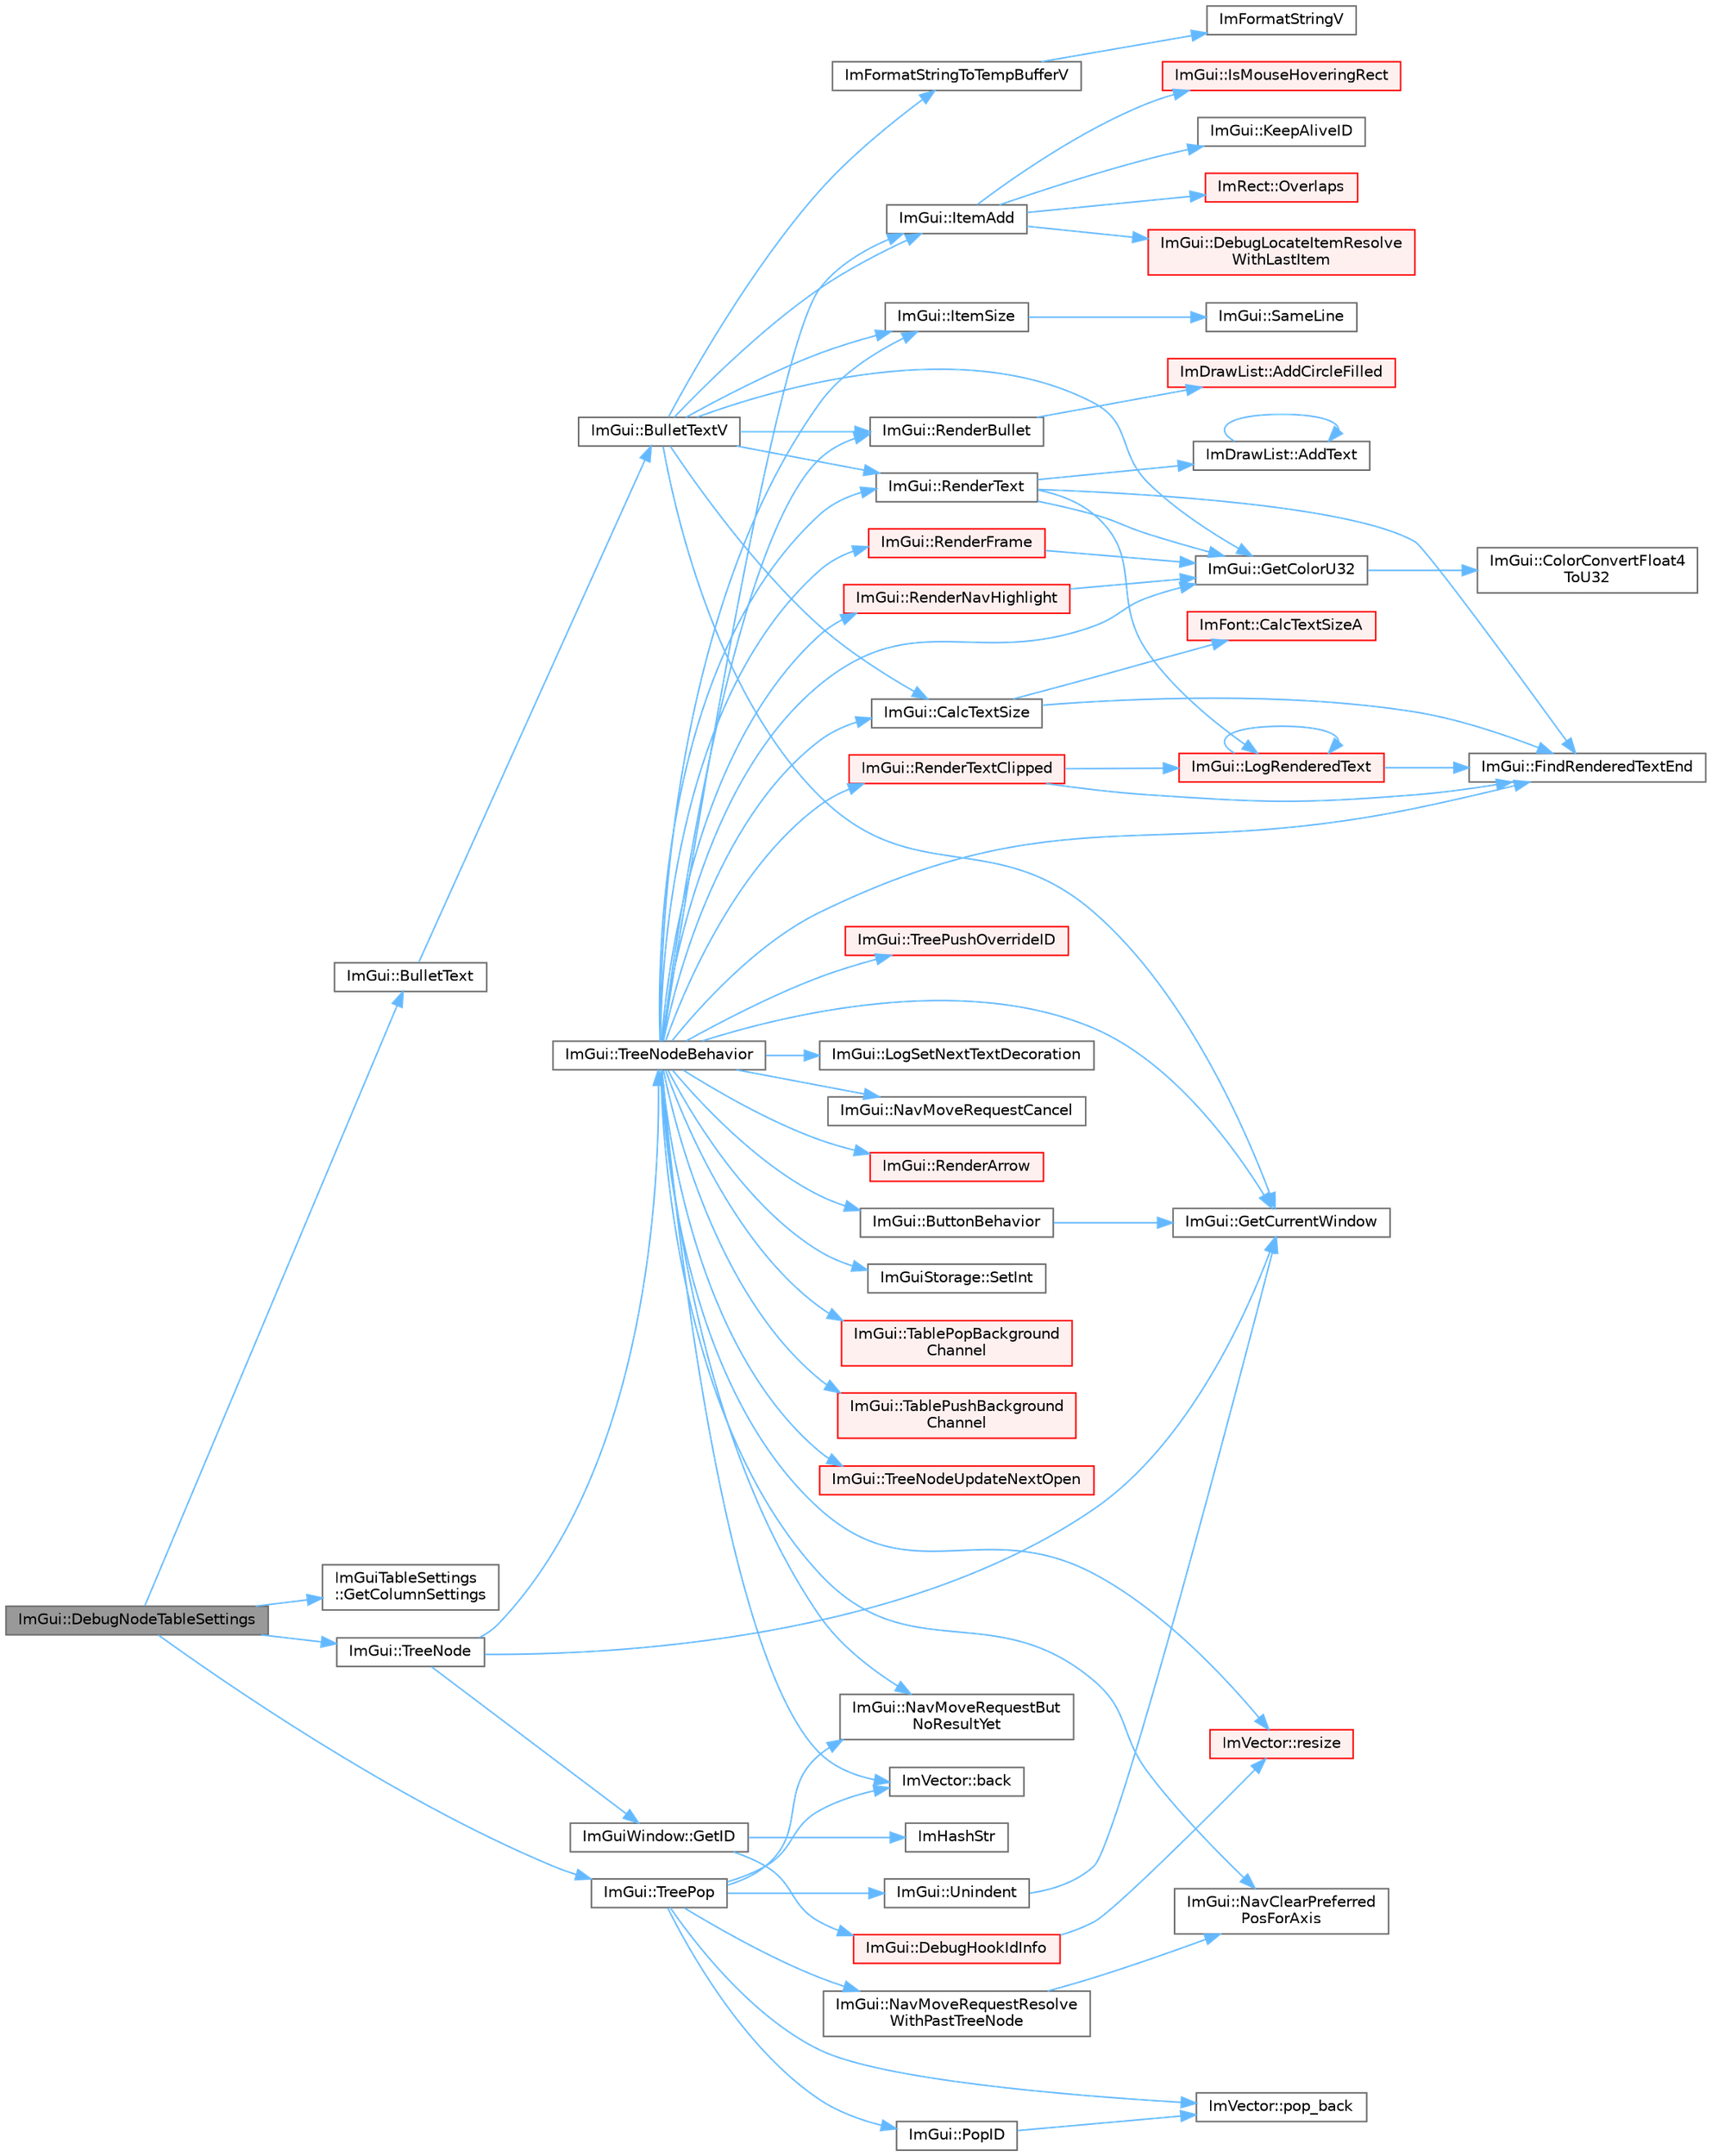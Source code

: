 digraph "ImGui::DebugNodeTableSettings"
{
 // LATEX_PDF_SIZE
  bgcolor="transparent";
  edge [fontname=Helvetica,fontsize=10,labelfontname=Helvetica,labelfontsize=10];
  node [fontname=Helvetica,fontsize=10,shape=box,height=0.2,width=0.4];
  rankdir="LR";
  Node1 [id="Node000001",label="ImGui::DebugNodeTableSettings",height=0.2,width=0.4,color="gray40", fillcolor="grey60", style="filled", fontcolor="black",tooltip=" "];
  Node1 -> Node2 [id="edge1_Node000001_Node000002",color="steelblue1",style="solid",tooltip=" "];
  Node2 [id="Node000002",label="ImGui::BulletText",height=0.2,width=0.4,color="grey40", fillcolor="white", style="filled",URL="$namespace_im_gui.html#af8d34d563b17c683943a0fa7bf5807bc",tooltip=" "];
  Node2 -> Node3 [id="edge2_Node000002_Node000003",color="steelblue1",style="solid",tooltip=" "];
  Node3 [id="Node000003",label="ImGui::BulletTextV",height=0.2,width=0.4,color="grey40", fillcolor="white", style="filled",URL="$namespace_im_gui.html#af8f4b5e96c745e205974857f9a584583",tooltip=" "];
  Node3 -> Node4 [id="edge3_Node000003_Node000004",color="steelblue1",style="solid",tooltip=" "];
  Node4 [id="Node000004",label="ImGui::CalcTextSize",height=0.2,width=0.4,color="grey40", fillcolor="white", style="filled",URL="$namespace_im_gui.html#a848b9db6cc4a186751c0ecebcaadc33b",tooltip=" "];
  Node4 -> Node5 [id="edge4_Node000004_Node000005",color="steelblue1",style="solid",tooltip=" "];
  Node5 [id="Node000005",label="ImFont::CalcTextSizeA",height=0.2,width=0.4,color="red", fillcolor="#FFF0F0", style="filled",URL="$struct_im_font.html#ad67f64fd206ad197f4b93b1a1ae27cfe",tooltip=" "];
  Node4 -> Node8 [id="edge5_Node000004_Node000008",color="steelblue1",style="solid",tooltip=" "];
  Node8 [id="Node000008",label="ImGui::FindRenderedTextEnd",height=0.2,width=0.4,color="grey40", fillcolor="white", style="filled",URL="$namespace_im_gui.html#a7671e1dbc803a31b06081b52a771d83f",tooltip=" "];
  Node3 -> Node9 [id="edge6_Node000003_Node000009",color="steelblue1",style="solid",tooltip=" "];
  Node9 [id="Node000009",label="ImGui::GetColorU32",height=0.2,width=0.4,color="grey40", fillcolor="white", style="filled",URL="$namespace_im_gui.html#a0de2d9bd347d9866511eb8d014e62556",tooltip=" "];
  Node9 -> Node10 [id="edge7_Node000009_Node000010",color="steelblue1",style="solid",tooltip=" "];
  Node10 [id="Node000010",label="ImGui::ColorConvertFloat4\lToU32",height=0.2,width=0.4,color="grey40", fillcolor="white", style="filled",URL="$namespace_im_gui.html#abe2691de0b1a71c774ab24cc91564a94",tooltip=" "];
  Node3 -> Node11 [id="edge8_Node000003_Node000011",color="steelblue1",style="solid",tooltip=" "];
  Node11 [id="Node000011",label="ImGui::GetCurrentWindow",height=0.2,width=0.4,color="grey40", fillcolor="white", style="filled",URL="$namespace_im_gui.html#ac452417b5004ca16a814a72cff153526",tooltip=" "];
  Node3 -> Node12 [id="edge9_Node000003_Node000012",color="steelblue1",style="solid",tooltip=" "];
  Node12 [id="Node000012",label="ImFormatStringToTempBufferV",height=0.2,width=0.4,color="grey40", fillcolor="white", style="filled",URL="$imgui_8cpp.html#a7d2a77b9735185891f885970b1e54626",tooltip=" "];
  Node12 -> Node13 [id="edge10_Node000012_Node000013",color="steelblue1",style="solid",tooltip=" "];
  Node13 [id="Node000013",label="ImFormatStringV",height=0.2,width=0.4,color="grey40", fillcolor="white", style="filled",URL="$imgui_8cpp.html#a2e0022a073d369645a0daab17f823779",tooltip=" "];
  Node3 -> Node14 [id="edge11_Node000003_Node000014",color="steelblue1",style="solid",tooltip=" "];
  Node14 [id="Node000014",label="ImGui::ItemAdd",height=0.2,width=0.4,color="grey40", fillcolor="white", style="filled",URL="$namespace_im_gui.html#a5de8ecd4c80efdca1af7329a2a48121c",tooltip=" "];
  Node14 -> Node15 [id="edge12_Node000014_Node000015",color="steelblue1",style="solid",tooltip=" "];
  Node15 [id="Node000015",label="ImGui::DebugLocateItemResolve\lWithLastItem",height=0.2,width=0.4,color="red", fillcolor="#FFF0F0", style="filled",URL="$namespace_im_gui.html#ae8ab0d7dfc90af8e82db3ed9e7829219",tooltip=" "];
  Node14 -> Node30 [id="edge13_Node000014_Node000030",color="steelblue1",style="solid",tooltip=" "];
  Node30 [id="Node000030",label="ImGui::IsMouseHoveringRect",height=0.2,width=0.4,color="red", fillcolor="#FFF0F0", style="filled",URL="$namespace_im_gui.html#ae0b8ea0e06c457316d6aed6c5b2a1c25",tooltip=" "];
  Node14 -> Node34 [id="edge14_Node000014_Node000034",color="steelblue1",style="solid",tooltip=" "];
  Node34 [id="Node000034",label="ImGui::KeepAliveID",height=0.2,width=0.4,color="grey40", fillcolor="white", style="filled",URL="$namespace_im_gui.html#a85a245c78a9f7c351636bdad6e60c488",tooltip=" "];
  Node14 -> Node35 [id="edge15_Node000014_Node000035",color="steelblue1",style="solid",tooltip=" "];
  Node35 [id="Node000035",label="ImRect::Overlaps",height=0.2,width=0.4,color="red", fillcolor="#FFF0F0", style="filled",URL="$struct_im_rect.html#a0af3bade3781e5e7c6afdf71ccfb0d43",tooltip=" "];
  Node3 -> Node36 [id="edge16_Node000003_Node000036",color="steelblue1",style="solid",tooltip=" "];
  Node36 [id="Node000036",label="ImGui::ItemSize",height=0.2,width=0.4,color="grey40", fillcolor="white", style="filled",URL="$namespace_im_gui.html#aeeb1ec6ae6548173dbf813e7df538c48",tooltip=" "];
  Node36 -> Node37 [id="edge17_Node000036_Node000037",color="steelblue1",style="solid",tooltip=" "];
  Node37 [id="Node000037",label="ImGui::SameLine",height=0.2,width=0.4,color="grey40", fillcolor="white", style="filled",URL="$namespace_im_gui.html#a2991c91e94f3b77a0c3411f4f3aa348e",tooltip=" "];
  Node3 -> Node38 [id="edge18_Node000003_Node000038",color="steelblue1",style="solid",tooltip=" "];
  Node38 [id="Node000038",label="ImGui::RenderBullet",height=0.2,width=0.4,color="grey40", fillcolor="white", style="filled",URL="$namespace_im_gui.html#a46189f75b2e25d595f1e71060d2a2633",tooltip=" "];
  Node38 -> Node39 [id="edge19_Node000038_Node000039",color="steelblue1",style="solid",tooltip=" "];
  Node39 [id="Node000039",label="ImDrawList::AddCircleFilled",height=0.2,width=0.4,color="red", fillcolor="#FFF0F0", style="filled",URL="$struct_im_draw_list.html#aef950cf8b0293b2c5e4708af72de045b",tooltip=" "];
  Node3 -> Node44 [id="edge20_Node000003_Node000044",color="steelblue1",style="solid",tooltip=" "];
  Node44 [id="Node000044",label="ImGui::RenderText",height=0.2,width=0.4,color="grey40", fillcolor="white", style="filled",URL="$namespace_im_gui.html#a9971ce57f2a288ac3a12df886c5550d1",tooltip=" "];
  Node44 -> Node45 [id="edge21_Node000044_Node000045",color="steelblue1",style="solid",tooltip=" "];
  Node45 [id="Node000045",label="ImDrawList::AddText",height=0.2,width=0.4,color="grey40", fillcolor="white", style="filled",URL="$struct_im_draw_list.html#ac5221bd86b3429f6d5b6e6ffe454942d",tooltip=" "];
  Node45 -> Node45 [id="edge22_Node000045_Node000045",color="steelblue1",style="solid",tooltip=" "];
  Node44 -> Node8 [id="edge23_Node000044_Node000008",color="steelblue1",style="solid",tooltip=" "];
  Node44 -> Node9 [id="edge24_Node000044_Node000009",color="steelblue1",style="solid",tooltip=" "];
  Node44 -> Node46 [id="edge25_Node000044_Node000046",color="steelblue1",style="solid",tooltip=" "];
  Node46 [id="Node000046",label="ImGui::LogRenderedText",height=0.2,width=0.4,color="red", fillcolor="#FFF0F0", style="filled",URL="$namespace_im_gui.html#a7a0d62e33f2236ec2f789e24ca0fb56f",tooltip=" "];
  Node46 -> Node8 [id="edge26_Node000046_Node000008",color="steelblue1",style="solid",tooltip=" "];
  Node46 -> Node46 [id="edge27_Node000046_Node000046",color="steelblue1",style="solid",tooltip=" "];
  Node1 -> Node50 [id="edge28_Node000001_Node000050",color="steelblue1",style="solid",tooltip=" "];
  Node50 [id="Node000050",label="ImGuiTableSettings\l::GetColumnSettings",height=0.2,width=0.4,color="grey40", fillcolor="white", style="filled",URL="$struct_im_gui_table_settings.html#ae26859503d7552a9d4efe351d8f9f7a2",tooltip=" "];
  Node1 -> Node51 [id="edge29_Node000001_Node000051",color="steelblue1",style="solid",tooltip=" "];
  Node51 [id="Node000051",label="ImGui::TreeNode",height=0.2,width=0.4,color="grey40", fillcolor="white", style="filled",URL="$namespace_im_gui.html#a4dff507ce8bbe0da9556bb50b1e60d7f",tooltip=" "];
  Node51 -> Node11 [id="edge30_Node000051_Node000011",color="steelblue1",style="solid",tooltip=" "];
  Node51 -> Node52 [id="edge31_Node000051_Node000052",color="steelblue1",style="solid",tooltip=" "];
  Node52 [id="Node000052",label="ImGuiWindow::GetID",height=0.2,width=0.4,color="grey40", fillcolor="white", style="filled",URL="$struct_im_gui_window.html#a66400a63bc0b54d7d29e08d1b1b1a42b",tooltip=" "];
  Node52 -> Node53 [id="edge32_Node000052_Node000053",color="steelblue1",style="solid",tooltip=" "];
  Node53 [id="Node000053",label="ImGui::DebugHookIdInfo",height=0.2,width=0.4,color="red", fillcolor="#FFF0F0", style="filled",URL="$namespace_im_gui.html#a5487269f4cb9fb809fd3e797411ed2d7",tooltip=" "];
  Node53 -> Node55 [id="edge33_Node000053_Node000055",color="steelblue1",style="solid",tooltip=" "];
  Node55 [id="Node000055",label="ImVector::resize",height=0.2,width=0.4,color="red", fillcolor="#FFF0F0", style="filled",URL="$struct_im_vector.html#ac371dd62e56ae486b1a5038cf07eee56",tooltip=" "];
  Node52 -> Node58 [id="edge34_Node000052_Node000058",color="steelblue1",style="solid",tooltip=" "];
  Node58 [id="Node000058",label="ImHashStr",height=0.2,width=0.4,color="grey40", fillcolor="white", style="filled",URL="$imgui_8cpp.html#ab6659b5d67f7a3369e099ce890e12223",tooltip=" "];
  Node51 -> Node59 [id="edge35_Node000051_Node000059",color="steelblue1",style="solid",tooltip=" "];
  Node59 [id="Node000059",label="ImGui::TreeNodeBehavior",height=0.2,width=0.4,color="grey40", fillcolor="white", style="filled",URL="$namespace_im_gui.html#a918eabf70d288e93b2519ee1eac2c0b4",tooltip=" "];
  Node59 -> Node60 [id="edge36_Node000059_Node000060",color="steelblue1",style="solid",tooltip=" "];
  Node60 [id="Node000060",label="ImVector::back",height=0.2,width=0.4,color="grey40", fillcolor="white", style="filled",URL="$struct_im_vector.html#a2d80e87e81b1b01143c8d8be93e6fde1",tooltip=" "];
  Node59 -> Node61 [id="edge37_Node000059_Node000061",color="steelblue1",style="solid",tooltip=" "];
  Node61 [id="Node000061",label="ImGui::ButtonBehavior",height=0.2,width=0.4,color="grey40", fillcolor="white", style="filled",URL="$namespace_im_gui.html#a65a4f18b1bc8ce0f351687922089f374",tooltip=" "];
  Node61 -> Node11 [id="edge38_Node000061_Node000011",color="steelblue1",style="solid",tooltip=" "];
  Node59 -> Node4 [id="edge39_Node000059_Node000004",color="steelblue1",style="solid",tooltip=" "];
  Node59 -> Node8 [id="edge40_Node000059_Node000008",color="steelblue1",style="solid",tooltip=" "];
  Node59 -> Node9 [id="edge41_Node000059_Node000009",color="steelblue1",style="solid",tooltip=" "];
  Node59 -> Node11 [id="edge42_Node000059_Node000011",color="steelblue1",style="solid",tooltip=" "];
  Node59 -> Node14 [id="edge43_Node000059_Node000014",color="steelblue1",style="solid",tooltip=" "];
  Node59 -> Node36 [id="edge44_Node000059_Node000036",color="steelblue1",style="solid",tooltip=" "];
  Node59 -> Node62 [id="edge45_Node000059_Node000062",color="steelblue1",style="solid",tooltip=" "];
  Node62 [id="Node000062",label="ImGui::LogSetNextTextDecoration",height=0.2,width=0.4,color="grey40", fillcolor="white", style="filled",URL="$namespace_im_gui.html#a66bc1e61bff5f2170bcd2d7d071eaa22",tooltip=" "];
  Node59 -> Node63 [id="edge46_Node000059_Node000063",color="steelblue1",style="solid",tooltip=" "];
  Node63 [id="Node000063",label="ImGui::NavClearPreferred\lPosForAxis",height=0.2,width=0.4,color="grey40", fillcolor="white", style="filled",URL="$namespace_im_gui.html#a16348f6e2db5310142fff74eeb315929",tooltip=" "];
  Node59 -> Node64 [id="edge47_Node000059_Node000064",color="steelblue1",style="solid",tooltip=" "];
  Node64 [id="Node000064",label="ImGui::NavMoveRequestBut\lNoResultYet",height=0.2,width=0.4,color="grey40", fillcolor="white", style="filled",URL="$namespace_im_gui.html#a3fab98556d11690efd4f7f2fde94968e",tooltip=" "];
  Node59 -> Node65 [id="edge48_Node000059_Node000065",color="steelblue1",style="solid",tooltip=" "];
  Node65 [id="Node000065",label="ImGui::NavMoveRequestCancel",height=0.2,width=0.4,color="grey40", fillcolor="white", style="filled",URL="$namespace_im_gui.html#a43326bb080d9fa80327ed81d864d8b8d",tooltip=" "];
  Node59 -> Node66 [id="edge49_Node000059_Node000066",color="steelblue1",style="solid",tooltip=" "];
  Node66 [id="Node000066",label="ImGui::RenderArrow",height=0.2,width=0.4,color="red", fillcolor="#FFF0F0", style="filled",URL="$namespace_im_gui.html#a7ec12551caa737505087c80e38b94937",tooltip=" "];
  Node59 -> Node38 [id="edge50_Node000059_Node000038",color="steelblue1",style="solid",tooltip=" "];
  Node59 -> Node68 [id="edge51_Node000059_Node000068",color="steelblue1",style="solid",tooltip=" "];
  Node68 [id="Node000068",label="ImGui::RenderFrame",height=0.2,width=0.4,color="red", fillcolor="#FFF0F0", style="filled",URL="$namespace_im_gui.html#a621ba649568ede3939d4f10d83b86d04",tooltip=" "];
  Node68 -> Node9 [id="edge52_Node000068_Node000009",color="steelblue1",style="solid",tooltip=" "];
  Node59 -> Node71 [id="edge53_Node000059_Node000071",color="steelblue1",style="solid",tooltip=" "];
  Node71 [id="Node000071",label="ImGui::RenderNavHighlight",height=0.2,width=0.4,color="red", fillcolor="#FFF0F0", style="filled",URL="$namespace_im_gui.html#add2e040b97eeb0857dc7d02876b07b72",tooltip=" "];
  Node71 -> Node9 [id="edge54_Node000071_Node000009",color="steelblue1",style="solid",tooltip=" "];
  Node59 -> Node44 [id="edge55_Node000059_Node000044",color="steelblue1",style="solid",tooltip=" "];
  Node59 -> Node76 [id="edge56_Node000059_Node000076",color="steelblue1",style="solid",tooltip=" "];
  Node76 [id="Node000076",label="ImGui::RenderTextClipped",height=0.2,width=0.4,color="red", fillcolor="#FFF0F0", style="filled",URL="$namespace_im_gui.html#ab362eafae794c7364a6b96ea06f38eb9",tooltip=" "];
  Node76 -> Node8 [id="edge57_Node000076_Node000008",color="steelblue1",style="solid",tooltip=" "];
  Node76 -> Node46 [id="edge58_Node000076_Node000046",color="steelblue1",style="solid",tooltip=" "];
  Node59 -> Node55 [id="edge59_Node000059_Node000055",color="steelblue1",style="solid",tooltip=" "];
  Node59 -> Node78 [id="edge60_Node000059_Node000078",color="steelblue1",style="solid",tooltip=" "];
  Node78 [id="Node000078",label="ImGuiStorage::SetInt",height=0.2,width=0.4,color="grey40", fillcolor="white", style="filled",URL="$struct_im_gui_storage.html#af83975ca841a9bd0e06a6ea0a41bf159",tooltip=" "];
  Node59 -> Node79 [id="edge61_Node000059_Node000079",color="steelblue1",style="solid",tooltip=" "];
  Node79 [id="Node000079",label="ImGui::TablePopBackground\lChannel",height=0.2,width=0.4,color="red", fillcolor="#FFF0F0", style="filled",URL="$namespace_im_gui.html#a4fe11c430ad1b6597d4ffbde7cdf257e",tooltip=" "];
  Node59 -> Node83 [id="edge62_Node000059_Node000083",color="steelblue1",style="solid",tooltip=" "];
  Node83 [id="Node000083",label="ImGui::TablePushBackground\lChannel",height=0.2,width=0.4,color="red", fillcolor="#FFF0F0", style="filled",URL="$namespace_im_gui.html#a6b6e0c511477248e9dd485c359f52eeb",tooltip=" "];
  Node59 -> Node84 [id="edge63_Node000059_Node000084",color="steelblue1",style="solid",tooltip=" "];
  Node84 [id="Node000084",label="ImGui::TreeNodeUpdateNextOpen",height=0.2,width=0.4,color="red", fillcolor="#FFF0F0", style="filled",URL="$namespace_im_gui.html#a75b8642d7b115fa42a211bc31f395665",tooltip=" "];
  Node59 -> Node87 [id="edge64_Node000059_Node000087",color="steelblue1",style="solid",tooltip=" "];
  Node87 [id="Node000087",label="ImGui::TreePushOverrideID",height=0.2,width=0.4,color="red", fillcolor="#FFF0F0", style="filled",URL="$namespace_im_gui.html#ad3c4846b9f47fc66556333fe52406ffb",tooltip=" "];
  Node1 -> Node91 [id="edge65_Node000001_Node000091",color="steelblue1",style="solid",tooltip=" "];
  Node91 [id="Node000091",label="ImGui::TreePop",height=0.2,width=0.4,color="grey40", fillcolor="white", style="filled",URL="$namespace_im_gui.html#a41ecf265e5f678c78fc9c30b3cf2077f",tooltip=" "];
  Node91 -> Node60 [id="edge66_Node000091_Node000060",color="steelblue1",style="solid",tooltip=" "];
  Node91 -> Node64 [id="edge67_Node000091_Node000064",color="steelblue1",style="solid",tooltip=" "];
  Node91 -> Node92 [id="edge68_Node000091_Node000092",color="steelblue1",style="solid",tooltip=" "];
  Node92 [id="Node000092",label="ImGui::NavMoveRequestResolve\lWithPastTreeNode",height=0.2,width=0.4,color="grey40", fillcolor="white", style="filled",URL="$namespace_im_gui.html#a9ebf95a721cb807d9ee19724f73ed29f",tooltip=" "];
  Node92 -> Node63 [id="edge69_Node000092_Node000063",color="steelblue1",style="solid",tooltip=" "];
  Node91 -> Node93 [id="edge70_Node000091_Node000093",color="steelblue1",style="solid",tooltip=" "];
  Node93 [id="Node000093",label="ImVector::pop_back",height=0.2,width=0.4,color="grey40", fillcolor="white", style="filled",URL="$struct_im_vector.html#a3db7ce62d3c429effdb893fbf7148c1c",tooltip=" "];
  Node91 -> Node94 [id="edge71_Node000091_Node000094",color="steelblue1",style="solid",tooltip=" "];
  Node94 [id="Node000094",label="ImGui::PopID",height=0.2,width=0.4,color="grey40", fillcolor="white", style="filled",URL="$namespace_im_gui.html#aba0b2d8f890a5d435ae43d0c4a2d4dd1",tooltip=" "];
  Node94 -> Node93 [id="edge72_Node000094_Node000093",color="steelblue1",style="solid",tooltip=" "];
  Node91 -> Node95 [id="edge73_Node000091_Node000095",color="steelblue1",style="solid",tooltip=" "];
  Node95 [id="Node000095",label="ImGui::Unindent",height=0.2,width=0.4,color="grey40", fillcolor="white", style="filled",URL="$namespace_im_gui.html#ad577d36753634c9bbdc3750b0e5217f5",tooltip=" "];
  Node95 -> Node11 [id="edge74_Node000095_Node000011",color="steelblue1",style="solid",tooltip=" "];
}
